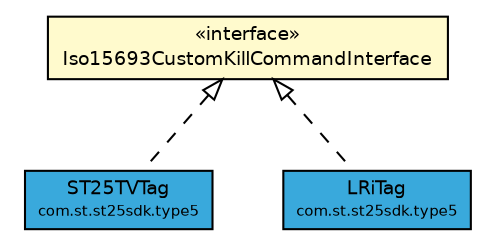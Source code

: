 #!/usr/local/bin/dot
#
# Class diagram 
# Generated by UMLGraph version R5_7_2-3-gee82a7 (http://www.umlgraph.org/)
#

digraph G {
	edge [fontname="Helvetica",fontsize=10,labelfontname="Helvetica",labelfontsize=10];
	node [fontname="Helvetica",fontsize=10,shape=plaintext];
	nodesep=0.25;
	ranksep=0.5;
	// com.st.st25sdk.command.Iso15693CustomKillCommandInterface
	c6964 [label=<<table title="com.st.st25sdk.command.Iso15693CustomKillCommandInterface" border="0" cellborder="1" cellspacing="0" cellpadding="2" port="p" bgcolor="lemonChiffon" href="./Iso15693CustomKillCommandInterface.html">
		<tr><td><table border="0" cellspacing="0" cellpadding="1">
<tr><td align="center" balign="center"> &#171;interface&#187; </td></tr>
<tr><td align="center" balign="center"> Iso15693CustomKillCommandInterface </td></tr>
		</table></td></tr>
		</table>>, URL="./Iso15693CustomKillCommandInterface.html", fontname="Helvetica", fontcolor="black", fontsize=9.0];
	// com.st.st25sdk.type5.ST25TVTag
	c7061 [label=<<table title="com.st.st25sdk.type5.ST25TVTag" border="0" cellborder="1" cellspacing="0" cellpadding="2" port="p" bgcolor="#39a9dc" href="../type5/ST25TVTag.html">
		<tr><td><table border="0" cellspacing="0" cellpadding="1">
<tr><td align="center" balign="center"> ST25TVTag </td></tr>
<tr><td align="center" balign="center"><font point-size="7.0"> com.st.st25sdk.type5 </font></td></tr>
		</table></td></tr>
		</table>>, URL="../type5/ST25TVTag.html", fontname="Helvetica", fontcolor="black", fontsize=9.0];
	// com.st.st25sdk.type5.LRiTag
	c7064 [label=<<table title="com.st.st25sdk.type5.LRiTag" border="0" cellborder="1" cellspacing="0" cellpadding="2" port="p" bgcolor="#39a9dc" href="../type5/LRiTag.html">
		<tr><td><table border="0" cellspacing="0" cellpadding="1">
<tr><td align="center" balign="center"> LRiTag </td></tr>
<tr><td align="center" balign="center"><font point-size="7.0"> com.st.st25sdk.type5 </font></td></tr>
		</table></td></tr>
		</table>>, URL="../type5/LRiTag.html", fontname="Helvetica", fontcolor="black", fontsize=9.0];
	//com.st.st25sdk.type5.ST25TVTag implements com.st.st25sdk.command.Iso15693CustomKillCommandInterface
	c6964:p -> c7061:p [dir=back,arrowtail=empty,style=dashed];
	//com.st.st25sdk.type5.LRiTag implements com.st.st25sdk.command.Iso15693CustomKillCommandInterface
	c6964:p -> c7064:p [dir=back,arrowtail=empty,style=dashed];
}

